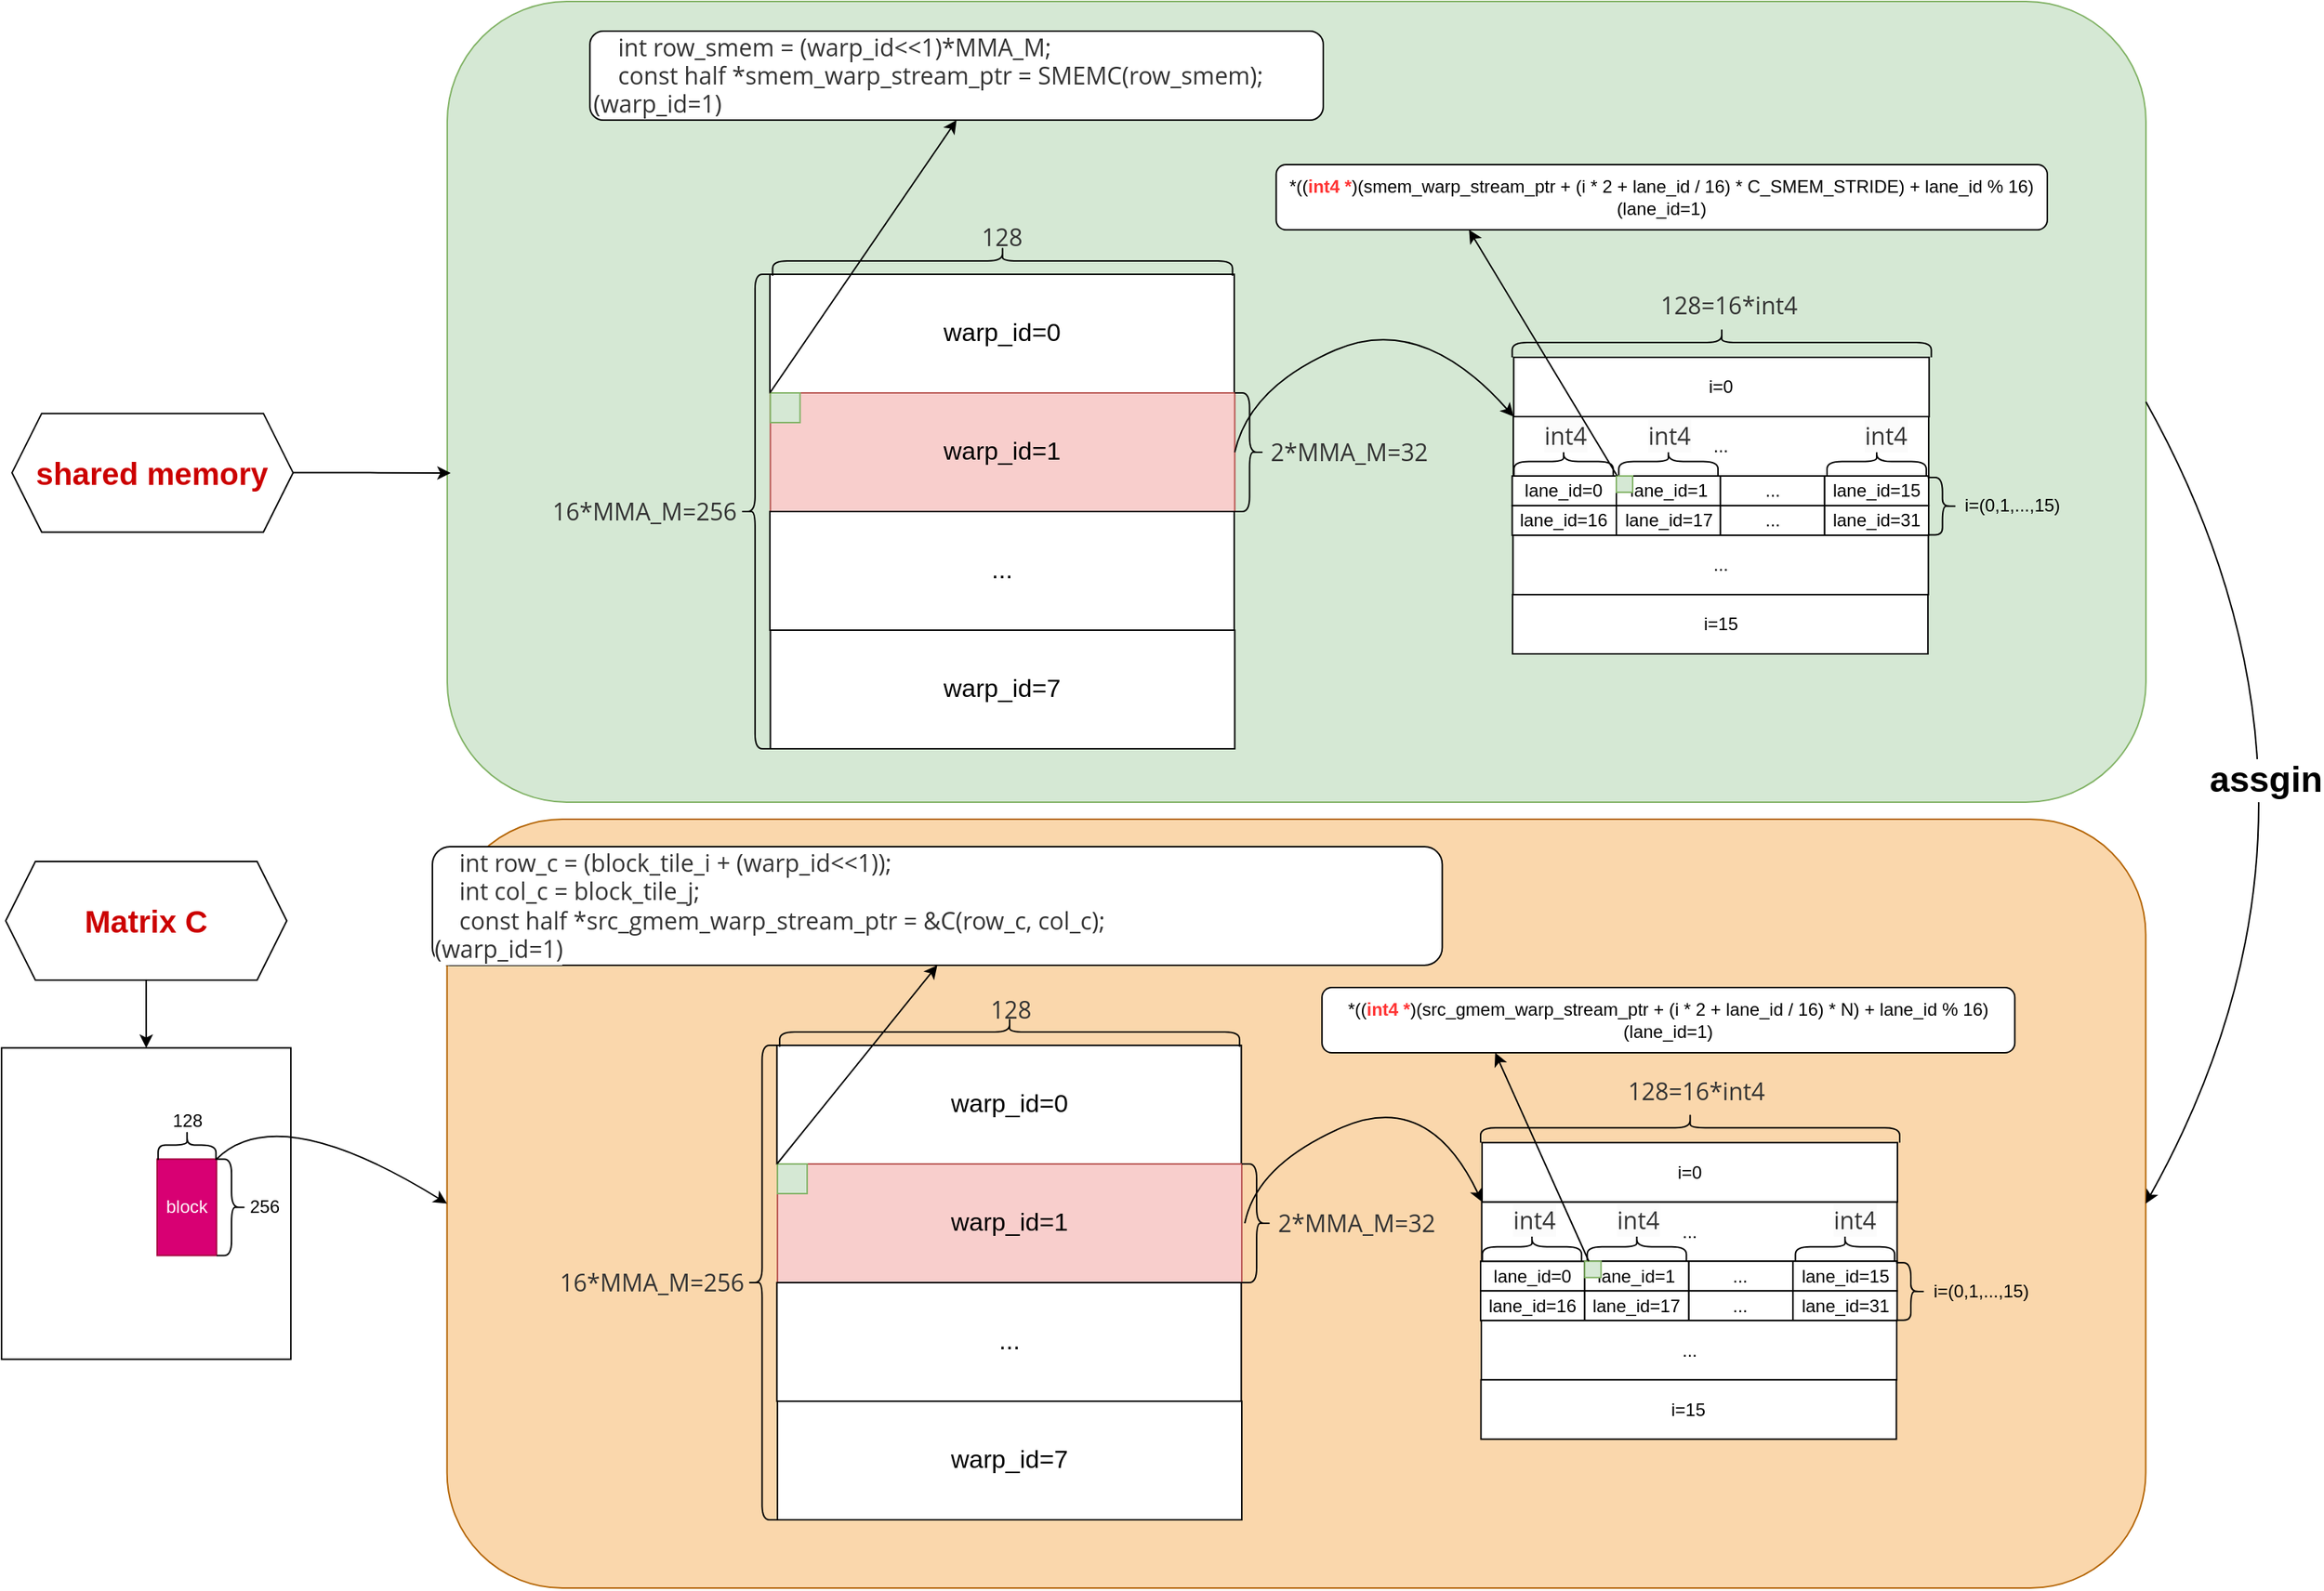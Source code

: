 <mxfile version="13.7.9" type="device"><diagram name="Page-1" id="_nR7e4XgD6fj8UJKNjDj"><mxGraphModel dx="3629" dy="-13134" grid="1" gridSize="10" guides="1" tooltips="1" connect="1" arrows="1" fold="1" page="1" pageScale="1" pageWidth="850" pageHeight="1100" math="0" shadow="0"><root><mxCell id="0"/><mxCell id="1" parent="0"/><mxCell id="BASvvJVavqTpIo9RgMH1-2063" value="" style="rounded=1;whiteSpace=wrap;html=1;fillColor=#fad7ac;strokeColor=#b46504;" parent="1" vertex="1"><mxGeometry x="-1335.67" y="14871.44" width="1145" height="518.56" as="geometry"/></mxCell><mxCell id="BASvvJVavqTpIo9RgMH1-2062" value="" style="rounded=1;whiteSpace=wrap;html=1;fillColor=#d5e8d4;strokeColor=#82b366;" parent="1" vertex="1"><mxGeometry x="-1335.52" y="14320" width="1145" height="540" as="geometry"/></mxCell><mxCell id="BASvvJVavqTpIo9RgMH1-1960" value="&lt;div&gt;&lt;font color=&quot;#333333&quot; face=&quot;open sans, clear sans, helvetica neue, helvetica, arial, segoe ui emoji, sans-serif&quot;&gt;&lt;span style=&quot;font-size: 16px&quot;&gt;&amp;nbsp; &amp;nbsp; int row_smem = (warp_id&amp;lt;&amp;lt;1)*MMA_M;&lt;/span&gt;&lt;/font&gt;&lt;/div&gt;&lt;div&gt;&lt;span style=&quot;color: rgb(51 , 51 , 51) ; font-family: &amp;#34;open sans&amp;#34; , &amp;#34;clear sans&amp;#34; , &amp;#34;helvetica neue&amp;#34; , &amp;#34;helvetica&amp;#34; , &amp;#34;arial&amp;#34; , &amp;#34;segoe ui emoji&amp;#34; , sans-serif ; font-size: 16px&quot;&gt;&amp;nbsp; &amp;nbsp; const half *smem_warp_stream_ptr = SMEMC(row_smem);&lt;/span&gt;&lt;br&gt;&lt;/div&gt;&lt;div&gt;&lt;span class=&quot;md-plain&quot; style=&quot;box-sizing: border-box ; color: rgb(51 , 51 , 51) ; font-family: &amp;#34;open sans&amp;#34; , &amp;#34;clear sans&amp;#34; , &amp;#34;helvetica neue&amp;#34; , &amp;#34;helvetica&amp;#34; , &amp;#34;arial&amp;#34; , &amp;#34;segoe ui emoji&amp;#34; , sans-serif ; font-size: 16px&quot;&gt;(warp_id=1)&lt;/span&gt;&lt;/div&gt;" style="rounded=1;whiteSpace=wrap;html=1;align=left;" parent="1" vertex="1"><mxGeometry x="-1239.36" y="14340" width="494.3" height="60" as="geometry"/></mxCell><mxCell id="BASvvJVavqTpIo9RgMH1-1961" value="&lt;font style=&quot;font-size: 17px;&quot;&gt;warp_id=0&lt;/font&gt;" style="rounded=0;whiteSpace=wrap;html=1;" parent="1" vertex="1"><mxGeometry x="-1118.06" y="14504" width="313" height="80" as="geometry"/></mxCell><mxCell id="BASvvJVavqTpIo9RgMH1-1968" value="&lt;font style=&quot;font-size: 17px;&quot;&gt;warp_id=1&lt;/font&gt;" style="rounded=0;whiteSpace=wrap;html=1;fillColor=#f8cecc;strokeColor=#b85450;" parent="1" vertex="1"><mxGeometry x="-1117.72" y="14584" width="313" height="80" as="geometry"/></mxCell><mxCell id="BASvvJVavqTpIo9RgMH1-1969" value="" style="shape=curlyBracket;whiteSpace=wrap;html=1;rounded=1;flipH=1;labelPosition=right;verticalLabelPosition=middle;align=left;verticalAlign=middle;" parent="1" vertex="1"><mxGeometry x="-804.72" y="14584" width="20" height="80" as="geometry"/></mxCell><mxCell id="BASvvJVavqTpIo9RgMH1-1970" value="&lt;span style=&quot;color: rgb(51, 51, 51); font-family: &amp;quot;Open Sans&amp;quot;, &amp;quot;Clear Sans&amp;quot;, &amp;quot;Helvetica Neue&amp;quot;, Helvetica, Arial, &amp;quot;Segoe UI Emoji&amp;quot;, sans-serif; font-size: 16px; orphans: 4; text-align: left; caret-color: rgb(51, 51, 51); white-space: pre-wrap;&quot;&gt;2*MMA_M=32&lt;/span&gt;" style="text;html=1;align=center;verticalAlign=middle;resizable=0;points=[];autosize=1;strokeColor=none;fillColor=none;" parent="1" vertex="1"><mxGeometry x="-793.2" y="14609" width="130" height="30" as="geometry"/></mxCell><mxCell id="BASvvJVavqTpIo9RgMH1-1971" value="" style="shape=curlyBracket;whiteSpace=wrap;html=1;rounded=1;flipH=1;labelPosition=right;verticalLabelPosition=middle;align=left;verticalAlign=middle;rotation=-90;" parent="1" vertex="1"><mxGeometry x="-971.22" y="14340" width="20" height="310" as="geometry"/></mxCell><mxCell id="BASvvJVavqTpIo9RgMH1-1972" value="&lt;span style=&quot;color: rgb(51, 51, 51); font-family: &amp;quot;Open Sans&amp;quot;, &amp;quot;Clear Sans&amp;quot;, &amp;quot;Helvetica Neue&amp;quot;, Helvetica, Arial, &amp;quot;Segoe UI Emoji&amp;quot;, sans-serif; font-size: 16px; orphans: 4; text-align: left; caret-color: rgb(51, 51, 51); white-space: pre-wrap;&quot;&gt;128&lt;/span&gt;" style="text;html=1;align=center;verticalAlign=middle;resizable=0;points=[];autosize=1;strokeColor=none;fillColor=none;" parent="1" vertex="1"><mxGeometry x="-986.58" y="14464" width="50" height="30" as="geometry"/></mxCell><mxCell id="BASvvJVavqTpIo9RgMH1-1973" value="&lt;font style=&quot;font-size: 17px;&quot;&gt;...&lt;/font&gt;" style="rounded=0;whiteSpace=wrap;html=1;" parent="1" vertex="1"><mxGeometry x="-1118.08" y="14664" width="313" height="80" as="geometry"/></mxCell><mxCell id="BASvvJVavqTpIo9RgMH1-1974" value="&lt;font style=&quot;font-size: 17px;&quot;&gt;warp_id=7&lt;/font&gt;" style="rounded=0;whiteSpace=wrap;html=1;" parent="1" vertex="1"><mxGeometry x="-1117.72" y="14744" width="313" height="80" as="geometry"/></mxCell><mxCell id="BASvvJVavqTpIo9RgMH1-1975" value="" style="shape=curlyBracket;whiteSpace=wrap;html=1;rounded=1;labelPosition=left;verticalLabelPosition=middle;align=right;verticalAlign=middle;" parent="1" vertex="1"><mxGeometry x="-1138.06" y="14504" width="20" height="320" as="geometry"/></mxCell><mxCell id="BASvvJVavqTpIo9RgMH1-1976" value="&lt;span style=&quot;color: rgb(51, 51, 51); font-family: &amp;quot;Open Sans&amp;quot;, &amp;quot;Clear Sans&amp;quot;, &amp;quot;Helvetica Neue&amp;quot;, Helvetica, Arial, &amp;quot;Segoe UI Emoji&amp;quot;, sans-serif; font-size: 16px; orphans: 4; text-align: left; caret-color: rgb(51, 51, 51); white-space: pre-wrap;&quot;&gt;16*MMA_M=256&lt;/span&gt;" style="text;html=1;align=center;verticalAlign=middle;resizable=0;points=[];autosize=1;strokeColor=none;fillColor=none;" parent="1" vertex="1"><mxGeometry x="-1273.06" y="14649" width="140" height="30" as="geometry"/></mxCell><mxCell id="BASvvJVavqTpIo9RgMH1-1977" value="" style="whiteSpace=wrap;html=1;aspect=fixed;fillColor=#d5e8d4;strokeColor=#82b366;" parent="1" vertex="1"><mxGeometry x="-1117.72" y="14584" width="20" height="20" as="geometry"/></mxCell><mxCell id="BASvvJVavqTpIo9RgMH1-1978" value="" style="endArrow=classic;html=1;rounded=0;entryX=0.5;entryY=1;entryDx=0;entryDy=0;exitX=0;exitY=1;exitDx=0;exitDy=0;" parent="1" source="BASvvJVavqTpIo9RgMH1-1961" target="BASvvJVavqTpIo9RgMH1-1960" edge="1"><mxGeometry width="50" height="50" relative="1" as="geometry"><mxPoint x="-1205.06" y="14504" as="sourcePoint"/><mxPoint x="-1155.06" y="14454" as="targetPoint"/></mxGeometry></mxCell><mxCell id="BASvvJVavqTpIo9RgMH1-1979" value="lane_id=0" style="rounded=0;whiteSpace=wrap;html=1;" parent="1" vertex="1"><mxGeometry x="-617.69" y="14640" width="70.19" height="20" as="geometry"/></mxCell><mxCell id="BASvvJVavqTpIo9RgMH1-1983" value="..." style="rounded=0;whiteSpace=wrap;html=1;" parent="1" vertex="1"><mxGeometry x="-616.93" y="14600" width="280" height="40" as="geometry"/></mxCell><mxCell id="BASvvJVavqTpIo9RgMH1-1984" value="i=0" style="rounded=0;whiteSpace=wrap;html=1;" parent="1" vertex="1"><mxGeometry x="-616.69" y="14560" width="280" height="40" as="geometry"/></mxCell><mxCell id="BASvvJVavqTpIo9RgMH1-1985" value="" style="shape=curlyBracket;whiteSpace=wrap;html=1;rounded=1;flipH=1;labelPosition=right;verticalLabelPosition=middle;align=left;verticalAlign=middle;rotation=-90;" parent="1" vertex="1"><mxGeometry x="-486.44" y="14408.75" width="20" height="282.5" as="geometry"/></mxCell><mxCell id="BASvvJVavqTpIo9RgMH1-1986" value="&lt;span style=&quot;color: rgb(51, 51, 51); font-family: &amp;quot;Open Sans&amp;quot;, &amp;quot;Clear Sans&amp;quot;, &amp;quot;Helvetica Neue&amp;quot;, Helvetica, Arial, &amp;quot;Segoe UI Emoji&amp;quot;, sans-serif; font-size: 16px; orphans: 4; text-align: left; caret-color: rgb(51, 51, 51); white-space: pre-wrap;&quot;&gt;128=16*int4&lt;/span&gt;" style="text;html=1;align=center;verticalAlign=middle;resizable=0;points=[];autosize=1;strokeColor=none;fillColor=none;" parent="1" vertex="1"><mxGeometry x="-526.67" y="14510" width="110" height="30" as="geometry"/></mxCell><mxCell id="BASvvJVavqTpIo9RgMH1-1987" value="lane_id=16" style="rounded=0;whiteSpace=wrap;html=1;" parent="1" vertex="1"><mxGeometry x="-617.69" y="14660" width="70.19" height="20" as="geometry"/></mxCell><mxCell id="BASvvJVavqTpIo9RgMH1-1988" value="lane_id=1" style="rounded=0;whiteSpace=wrap;html=1;" parent="1" vertex="1"><mxGeometry x="-547.5" y="14640" width="70.19" height="20" as="geometry"/></mxCell><mxCell id="BASvvJVavqTpIo9RgMH1-1989" value="..." style="rounded=0;whiteSpace=wrap;html=1;" parent="1" vertex="1"><mxGeometry x="-477.31" y="14640" width="70.19" height="20" as="geometry"/></mxCell><mxCell id="BASvvJVavqTpIo9RgMH1-1990" value="lane_id=15" style="rounded=0;whiteSpace=wrap;html=1;" parent="1" vertex="1"><mxGeometry x="-407.12" y="14640" width="70.19" height="20" as="geometry"/></mxCell><mxCell id="BASvvJVavqTpIo9RgMH1-1991" value="lane_id=17" style="rounded=0;whiteSpace=wrap;html=1;" parent="1" vertex="1"><mxGeometry x="-547.5" y="14660" width="70.19" height="20" as="geometry"/></mxCell><mxCell id="BASvvJVavqTpIo9RgMH1-1992" value="..." style="rounded=0;whiteSpace=wrap;html=1;" parent="1" vertex="1"><mxGeometry x="-477.31" y="14660" width="70.19" height="20" as="geometry"/></mxCell><mxCell id="BASvvJVavqTpIo9RgMH1-1993" value="lane_id=31" style="rounded=0;whiteSpace=wrap;html=1;" parent="1" vertex="1"><mxGeometry x="-407.12" y="14660" width="70.19" height="20" as="geometry"/></mxCell><mxCell id="BASvvJVavqTpIo9RgMH1-1994" value="" style="shape=curlyBracket;whiteSpace=wrap;html=1;rounded=1;labelPosition=left;verticalLabelPosition=middle;align=right;verticalAlign=middle;rotation=90;" parent="1" vertex="1"><mxGeometry x="-593.05" y="14596.82" width="20" height="66.88" as="geometry"/></mxCell><mxCell id="BASvvJVavqTpIo9RgMH1-1996" value="" style="shape=curlyBracket;whiteSpace=wrap;html=1;rounded=1;labelPosition=left;verticalLabelPosition=middle;align=right;verticalAlign=middle;rotation=90;" parent="1" vertex="1"><mxGeometry x="-522.41" y="14596.82" width="20" height="66.88" as="geometry"/></mxCell><mxCell id="BASvvJVavqTpIo9RgMH1-1997" value="" style="shape=curlyBracket;whiteSpace=wrap;html=1;rounded=1;labelPosition=left;verticalLabelPosition=middle;align=right;verticalAlign=middle;rotation=90;" parent="1" vertex="1"><mxGeometry x="-382.03" y="14596.82" width="20" height="66.88" as="geometry"/></mxCell><mxCell id="BASvvJVavqTpIo9RgMH1-1999" value="&lt;span style=&quot;color: rgb(51, 51, 51); font-family: &amp;quot;Open Sans&amp;quot;, &amp;quot;Clear Sans&amp;quot;, &amp;quot;Helvetica Neue&amp;quot;, Helvetica, Arial, &amp;quot;Segoe UI Emoji&amp;quot;, sans-serif; font-size: 16px; font-style: normal; font-variant-ligatures: normal; font-variant-caps: normal; font-weight: 400; letter-spacing: normal; orphans: 4; text-align: left; text-indent: 0px; text-transform: none; widows: 2; word-spacing: 0px; -webkit-text-stroke-width: 0px; caret-color: rgb(51, 51, 51); white-space: pre-wrap; background-color: rgb(251, 251, 251); text-decoration-thickness: initial; text-decoration-style: initial; text-decoration-color: initial; display: inline !important; float: none;&quot;&gt;int4&lt;/span&gt;" style="text;whiteSpace=wrap;html=1;" parent="1" vertex="1"><mxGeometry x="-598.05" y="14596.82" width="30" height="30" as="geometry"/></mxCell><mxCell id="BASvvJVavqTpIo9RgMH1-2000" value="&lt;span style=&quot;color: rgb(51, 51, 51); font-family: &amp;quot;Open Sans&amp;quot;, &amp;quot;Clear Sans&amp;quot;, &amp;quot;Helvetica Neue&amp;quot;, Helvetica, Arial, &amp;quot;Segoe UI Emoji&amp;quot;, sans-serif; font-size: 16px; font-style: normal; font-variant-ligatures: normal; font-variant-caps: normal; font-weight: 400; letter-spacing: normal; orphans: 4; text-align: left; text-indent: 0px; text-transform: none; widows: 2; word-spacing: 0px; -webkit-text-stroke-width: 0px; caret-color: rgb(51, 51, 51); white-space: pre-wrap; background-color: rgb(251, 251, 251); text-decoration-thickness: initial; text-decoration-style: initial; text-decoration-color: initial; display: inline !important; float: none;&quot;&gt;int4&lt;/span&gt;" style="text;whiteSpace=wrap;html=1;" parent="1" vertex="1"><mxGeometry x="-527.69" y="14596.82" width="30" height="30" as="geometry"/></mxCell><mxCell id="BASvvJVavqTpIo9RgMH1-2001" value="&lt;span style=&quot;color: rgb(51, 51, 51); font-family: &amp;quot;Open Sans&amp;quot;, &amp;quot;Clear Sans&amp;quot;, &amp;quot;Helvetica Neue&amp;quot;, Helvetica, Arial, &amp;quot;Segoe UI Emoji&amp;quot;, sans-serif; font-size: 16px; font-style: normal; font-variant-ligatures: normal; font-variant-caps: normal; font-weight: 400; letter-spacing: normal; orphans: 4; text-align: left; text-indent: 0px; text-transform: none; widows: 2; word-spacing: 0px; -webkit-text-stroke-width: 0px; caret-color: rgb(51, 51, 51); white-space: pre-wrap; background-color: rgb(251, 251, 251); text-decoration-thickness: initial; text-decoration-style: initial; text-decoration-color: initial; display: inline !important; float: none;&quot;&gt;int4&lt;/span&gt;" style="text;whiteSpace=wrap;html=1;" parent="1" vertex="1"><mxGeometry x="-382.03" y="14596.82" width="30" height="30" as="geometry"/></mxCell><mxCell id="BASvvJVavqTpIo9RgMH1-2003" value="..." style="rounded=0;whiteSpace=wrap;html=1;" parent="1" vertex="1"><mxGeometry x="-617.19" y="14680" width="280" height="40" as="geometry"/></mxCell><mxCell id="BASvvJVavqTpIo9RgMH1-2004" value="i=15" style="rounded=0;whiteSpace=wrap;html=1;" parent="1" vertex="1"><mxGeometry x="-617.44" y="14720" width="280" height="40" as="geometry"/></mxCell><mxCell id="BASvvJVavqTpIo9RgMH1-2005" value="" style="shape=curlyBracket;whiteSpace=wrap;html=1;rounded=1;flipH=1;labelPosition=right;verticalLabelPosition=middle;align=left;verticalAlign=middle;" parent="1" vertex="1"><mxGeometry x="-337.67" y="14641" width="20" height="38.75" as="geometry"/></mxCell><mxCell id="BASvvJVavqTpIo9RgMH1-2009" value="i=(0,1,...,15)" style="text;html=1;align=center;verticalAlign=middle;resizable=0;points=[];autosize=1;strokeColor=none;fillColor=none;" parent="1" vertex="1"><mxGeometry x="-325.7" y="14645.38" width="90" height="30" as="geometry"/></mxCell><mxCell id="BASvvJVavqTpIo9RgMH1-2010" value="" style="rounded=0;whiteSpace=wrap;html=1;" parent="1" vertex="1"><mxGeometry x="-1635.92" y="15025.72" width="195" height="210" as="geometry"/></mxCell><mxCell id="BASvvJVavqTpIo9RgMH1-2011" value="block" style="rounded=0;whiteSpace=wrap;html=1;fillColor=#d80073;fontColor=#ffffff;strokeColor=#A50040;" parent="1" vertex="1"><mxGeometry x="-1531.08" y="15100.72" width="40" height="65" as="geometry"/></mxCell><mxCell id="BASvvJVavqTpIo9RgMH1-2014" value="&lt;font style=&quot;font-size: 17px;&quot;&gt;warp_id=0&lt;/font&gt;" style="rounded=0;whiteSpace=wrap;html=1;" parent="1" vertex="1"><mxGeometry x="-1113.29" y="15024" width="313" height="80" as="geometry"/></mxCell><mxCell id="BASvvJVavqTpIo9RgMH1-2015" value="&lt;font style=&quot;font-size: 17px;&quot;&gt;warp_id=1&lt;/font&gt;" style="rounded=0;whiteSpace=wrap;html=1;fillColor=#f8cecc;strokeColor=#b85450;" parent="1" vertex="1"><mxGeometry x="-1112.95" y="15104" width="313" height="80" as="geometry"/></mxCell><mxCell id="BASvvJVavqTpIo9RgMH1-2016" value="" style="shape=curlyBracket;whiteSpace=wrap;html=1;rounded=1;flipH=1;labelPosition=right;verticalLabelPosition=middle;align=left;verticalAlign=middle;" parent="1" vertex="1"><mxGeometry x="-799.95" y="15104" width="20" height="80" as="geometry"/></mxCell><mxCell id="BASvvJVavqTpIo9RgMH1-2017" value="&lt;span style=&quot;color: rgb(51, 51, 51); font-family: &amp;quot;Open Sans&amp;quot;, &amp;quot;Clear Sans&amp;quot;, &amp;quot;Helvetica Neue&amp;quot;, Helvetica, Arial, &amp;quot;Segoe UI Emoji&amp;quot;, sans-serif; font-size: 16px; orphans: 4; text-align: left; caret-color: rgb(51, 51, 51); white-space: pre-wrap;&quot;&gt;2*MMA_M=32&lt;/span&gt;" style="text;html=1;align=center;verticalAlign=middle;resizable=0;points=[];autosize=1;strokeColor=none;fillColor=none;" parent="1" vertex="1"><mxGeometry x="-788.43" y="15129" width="130" height="30" as="geometry"/></mxCell><mxCell id="BASvvJVavqTpIo9RgMH1-2018" value="" style="shape=curlyBracket;whiteSpace=wrap;html=1;rounded=1;flipH=1;labelPosition=right;verticalLabelPosition=middle;align=left;verticalAlign=middle;rotation=-90;" parent="1" vertex="1"><mxGeometry x="-966.45" y="14860" width="20" height="310" as="geometry"/></mxCell><mxCell id="BASvvJVavqTpIo9RgMH1-2019" value="&lt;span style=&quot;color: rgb(51, 51, 51); font-family: &amp;quot;Open Sans&amp;quot;, &amp;quot;Clear Sans&amp;quot;, &amp;quot;Helvetica Neue&amp;quot;, Helvetica, Arial, &amp;quot;Segoe UI Emoji&amp;quot;, sans-serif; font-size: 16px; orphans: 4; text-align: left; caret-color: rgb(51, 51, 51); white-space: pre-wrap;&quot;&gt;128&lt;/span&gt;" style="text;html=1;align=center;verticalAlign=middle;resizable=0;points=[];autosize=1;strokeColor=none;fillColor=none;" parent="1" vertex="1"><mxGeometry x="-981.45" y="14985" width="50" height="30" as="geometry"/></mxCell><mxCell id="BASvvJVavqTpIo9RgMH1-2020" value="&lt;font style=&quot;font-size: 17px;&quot;&gt;...&lt;/font&gt;" style="rounded=0;whiteSpace=wrap;html=1;" parent="1" vertex="1"><mxGeometry x="-1113.31" y="15184" width="313" height="80" as="geometry"/></mxCell><mxCell id="BASvvJVavqTpIo9RgMH1-2021" value="&lt;font style=&quot;font-size: 17px;&quot;&gt;warp_id=7&lt;/font&gt;" style="rounded=0;whiteSpace=wrap;html=1;" parent="1" vertex="1"><mxGeometry x="-1112.95" y="15264" width="313" height="80" as="geometry"/></mxCell><mxCell id="BASvvJVavqTpIo9RgMH1-2022" value="" style="shape=curlyBracket;whiteSpace=wrap;html=1;rounded=1;labelPosition=left;verticalLabelPosition=middle;align=right;verticalAlign=middle;" parent="1" vertex="1"><mxGeometry x="-1133.29" y="15024" width="20" height="320" as="geometry"/></mxCell><mxCell id="BASvvJVavqTpIo9RgMH1-2023" value="&lt;span style=&quot;color: rgb(51, 51, 51); font-family: &amp;quot;Open Sans&amp;quot;, &amp;quot;Clear Sans&amp;quot;, &amp;quot;Helvetica Neue&amp;quot;, Helvetica, Arial, &amp;quot;Segoe UI Emoji&amp;quot;, sans-serif; font-size: 16px; orphans: 4; text-align: left; caret-color: rgb(51, 51, 51); white-space: pre-wrap;&quot;&gt;16*MMA_M=256&lt;/span&gt;" style="text;html=1;align=center;verticalAlign=middle;resizable=0;points=[];autosize=1;strokeColor=none;fillColor=none;" parent="1" vertex="1"><mxGeometry x="-1268.29" y="15169" width="140" height="30" as="geometry"/></mxCell><mxCell id="BASvvJVavqTpIo9RgMH1-2024" value="" style="whiteSpace=wrap;html=1;aspect=fixed;fillColor=#d5e8d4;strokeColor=#82b366;" parent="1" vertex="1"><mxGeometry x="-1112.95" y="15104" width="20" height="20" as="geometry"/></mxCell><mxCell id="BASvvJVavqTpIo9RgMH1-2025" value="" style="shape=curlyBracket;whiteSpace=wrap;html=1;rounded=1;flipH=1;labelPosition=right;verticalLabelPosition=middle;align=left;verticalAlign=middle;" parent="1" vertex="1"><mxGeometry x="-1490.92" y="15100.72" width="20" height="65" as="geometry"/></mxCell><mxCell id="BASvvJVavqTpIo9RgMH1-2026" value="256" style="text;html=1;align=center;verticalAlign=middle;resizable=0;points=[];autosize=1;strokeColor=none;fillColor=none;" parent="1" vertex="1"><mxGeometry x="-1479.45" y="15118.22" width="40" height="30" as="geometry"/></mxCell><mxCell id="BASvvJVavqTpIo9RgMH1-2027" value="" style="shape=curlyBracket;whiteSpace=wrap;html=1;rounded=1;labelPosition=left;verticalLabelPosition=middle;align=right;verticalAlign=middle;rotation=90;" parent="1" vertex="1"><mxGeometry x="-1520.91" y="15071.72" width="20" height="39" as="geometry"/></mxCell><mxCell id="BASvvJVavqTpIo9RgMH1-2028" value="128" style="text;html=1;align=center;verticalAlign=middle;resizable=0;points=[];autosize=1;strokeColor=none;fillColor=none;" parent="1" vertex="1"><mxGeometry x="-1531.08" y="15059.72" width="40" height="30" as="geometry"/></mxCell><mxCell id="BASvvJVavqTpIo9RgMH1-2029" value="&lt;div&gt;&lt;font color=&quot;#cc0000&quot; style=&quot;font-size: 21px;&quot;&gt;&lt;b&gt;shared memory&lt;/b&gt;&lt;/font&gt;&lt;/div&gt;" style="shape=hexagon;perimeter=hexagonPerimeter2;whiteSpace=wrap;html=1;fixedSize=1;" parent="1" vertex="1"><mxGeometry x="-1628.9" y="14597.82" width="189.45" height="80" as="geometry"/></mxCell><mxCell id="BASvvJVavqTpIo9RgMH1-2030" value="" style="curved=1;endArrow=classic;html=1;rounded=0;exitX=1;exitY=0.5;exitDx=0;exitDy=0;entryX=0;entryY=1;entryDx=0;entryDy=0;" parent="1" source="BASvvJVavqTpIo9RgMH1-1968" target="BASvvJVavqTpIo9RgMH1-1984" edge="1"><mxGeometry width="50" height="50" relative="1" as="geometry"><mxPoint x="-638.69" y="14430" as="sourcePoint"/><mxPoint x="-588.69" y="14380" as="targetPoint"/><Array as="points"><mxPoint x="-794.69" y="14580"/><mxPoint x="-678.69" y="14530"/></Array></mxGeometry></mxCell><mxCell id="BASvvJVavqTpIo9RgMH1-2031" value="&lt;div&gt;&lt;font color=&quot;#333333&quot; face=&quot;open sans, clear sans, helvetica neue, helvetica, arial, segoe ui emoji, sans-serif&quot;&gt;&lt;span style=&quot;font-size: 16px&quot;&gt;&amp;nbsp; &amp;nbsp; int row_c = (block_tile_i + (warp_id&amp;lt;&amp;lt;1));&lt;/span&gt;&lt;/font&gt;&lt;/div&gt;&lt;div&gt;&lt;font color=&quot;#333333&quot; face=&quot;open sans, clear sans, helvetica neue, helvetica, arial, segoe ui emoji, sans-serif&quot;&gt;&lt;span style=&quot;font-size: 16px&quot;&gt;&amp;nbsp; &amp;nbsp; int col_c = block_tile_j;&lt;/span&gt;&lt;/font&gt;&lt;/div&gt;&lt;div&gt;&lt;font color=&quot;#333333&quot; face=&quot;open sans, clear sans, helvetica neue, helvetica, arial, segoe ui emoji, sans-serif&quot;&gt;&lt;span style=&quot;font-size: 16px&quot;&gt;&amp;nbsp; &amp;nbsp; const half *src_gmem_warp_stream_ptr = &amp;amp;C(row_c, col_c);&lt;/span&gt;&lt;/font&gt;&lt;/div&gt;&lt;div&gt;&lt;div&gt;&lt;span style=&quot;color: rgb(51 , 51 , 51) ; font-family: &amp;#34;open sans&amp;#34; , &amp;#34;clear sans&amp;#34; , &amp;#34;helvetica neue&amp;#34; , &amp;#34;helvetica&amp;#34; , &amp;#34;arial&amp;#34; , &amp;#34;segoe ui emoji&amp;#34; , sans-serif ; font-size: 16px ; background-color: rgb(255 , 255 , 255)&quot;&gt;(warp_id=1)&lt;/span&gt;&lt;/div&gt;&lt;/div&gt;" style="rounded=1;whiteSpace=wrap;html=1;align=left;" parent="1" vertex="1"><mxGeometry x="-1345.54" y="14890" width="680.7" height="80" as="geometry"/></mxCell><mxCell id="BASvvJVavqTpIo9RgMH1-2032" value="" style="endArrow=classic;html=1;rounded=0;entryX=0.5;entryY=1;entryDx=0;entryDy=0;exitX=0;exitY=1;exitDx=0;exitDy=0;" parent="1" source="BASvvJVavqTpIo9RgMH1-2014" target="BASvvJVavqTpIo9RgMH1-2031" edge="1"><mxGeometry width="50" height="50" relative="1" as="geometry"><mxPoint x="-1108" y="14594" as="sourcePoint"/><mxPoint x="-982" y="14410" as="targetPoint"/></mxGeometry></mxCell><mxCell id="BASvvJVavqTpIo9RgMH1-2033" value="*((&lt;b style=&quot;color: rgb(255, 51, 51);&quot;&gt;int4 *&lt;/b&gt;)(src_gmem_warp_stream_ptr + (i * 2 + lane_id / 16) * N) + lane_id % 16)&lt;div&gt;(lane_id=1)&lt;/div&gt;" style="rounded=1;whiteSpace=wrap;html=1;" parent="1" vertex="1"><mxGeometry x="-745.9" y="14985" width="467" height="44" as="geometry"/></mxCell><mxCell id="BASvvJVavqTpIo9RgMH1-2034" value="" style="whiteSpace=wrap;html=1;aspect=fixed;fillColor=#d5e8d4;strokeColor=#82b366;" parent="1" vertex="1"><mxGeometry x="-547.5" y="14640" width="11" height="11" as="geometry"/></mxCell><mxCell id="BASvvJVavqTpIo9RgMH1-2037" value="lane_id=0" style="rounded=0;whiteSpace=wrap;html=1;" parent="1" vertex="1"><mxGeometry x="-639" y="15169.62" width="70.19" height="20" as="geometry"/></mxCell><mxCell id="BASvvJVavqTpIo9RgMH1-2038" value="..." style="rounded=0;whiteSpace=wrap;html=1;" parent="1" vertex="1"><mxGeometry x="-638.24" y="15129.62" width="280" height="40" as="geometry"/></mxCell><mxCell id="BASvvJVavqTpIo9RgMH1-2039" value="i=0" style="rounded=0;whiteSpace=wrap;html=1;" parent="1" vertex="1"><mxGeometry x="-638" y="15089.62" width="280" height="40" as="geometry"/></mxCell><mxCell id="BASvvJVavqTpIo9RgMH1-2040" value="" style="shape=curlyBracket;whiteSpace=wrap;html=1;rounded=1;flipH=1;labelPosition=right;verticalLabelPosition=middle;align=left;verticalAlign=middle;rotation=-90;" parent="1" vertex="1"><mxGeometry x="-507.75" y="14938.37" width="20" height="282.5" as="geometry"/></mxCell><mxCell id="BASvvJVavqTpIo9RgMH1-2041" value="lane_id=16" style="rounded=0;whiteSpace=wrap;html=1;" parent="1" vertex="1"><mxGeometry x="-639" y="15189.62" width="70.19" height="20" as="geometry"/></mxCell><mxCell id="BASvvJVavqTpIo9RgMH1-2042" value="lane_id=1" style="rounded=0;whiteSpace=wrap;html=1;" parent="1" vertex="1"><mxGeometry x="-568.81" y="15169.62" width="70.19" height="20" as="geometry"/></mxCell><mxCell id="BASvvJVavqTpIo9RgMH1-2043" value="..." style="rounded=0;whiteSpace=wrap;html=1;" parent="1" vertex="1"><mxGeometry x="-498.62" y="15169.62" width="70.19" height="20" as="geometry"/></mxCell><mxCell id="BASvvJVavqTpIo9RgMH1-2044" value="lane_id=15" style="rounded=0;whiteSpace=wrap;html=1;" parent="1" vertex="1"><mxGeometry x="-428.43" y="15169.62" width="70.19" height="20" as="geometry"/></mxCell><mxCell id="BASvvJVavqTpIo9RgMH1-2045" value="lane_id=17" style="rounded=0;whiteSpace=wrap;html=1;" parent="1" vertex="1"><mxGeometry x="-568.81" y="15189.62" width="70.19" height="20" as="geometry"/></mxCell><mxCell id="BASvvJVavqTpIo9RgMH1-2046" value="..." style="rounded=0;whiteSpace=wrap;html=1;" parent="1" vertex="1"><mxGeometry x="-498.62" y="15189.62" width="70.19" height="20" as="geometry"/></mxCell><mxCell id="BASvvJVavqTpIo9RgMH1-2047" value="lane_id=31" style="rounded=0;whiteSpace=wrap;html=1;" parent="1" vertex="1"><mxGeometry x="-428.43" y="15189.62" width="70.19" height="20" as="geometry"/></mxCell><mxCell id="BASvvJVavqTpIo9RgMH1-2048" value="" style="shape=curlyBracket;whiteSpace=wrap;html=1;rounded=1;labelPosition=left;verticalLabelPosition=middle;align=right;verticalAlign=middle;rotation=90;" parent="1" vertex="1"><mxGeometry x="-614.36" y="15126.44" width="20" height="66.88" as="geometry"/></mxCell><mxCell id="BASvvJVavqTpIo9RgMH1-2049" value="" style="shape=curlyBracket;whiteSpace=wrap;html=1;rounded=1;labelPosition=left;verticalLabelPosition=middle;align=right;verticalAlign=middle;rotation=90;" parent="1" vertex="1"><mxGeometry x="-543.72" y="15126.44" width="20" height="66.88" as="geometry"/></mxCell><mxCell id="BASvvJVavqTpIo9RgMH1-2050" value="" style="shape=curlyBracket;whiteSpace=wrap;html=1;rounded=1;labelPosition=left;verticalLabelPosition=middle;align=right;verticalAlign=middle;rotation=90;" parent="1" vertex="1"><mxGeometry x="-403.34" y="15126.44" width="20" height="66.88" as="geometry"/></mxCell><mxCell id="BASvvJVavqTpIo9RgMH1-2051" value="&lt;span style=&quot;color: rgb(51, 51, 51); font-family: &amp;quot;Open Sans&amp;quot;, &amp;quot;Clear Sans&amp;quot;, &amp;quot;Helvetica Neue&amp;quot;, Helvetica, Arial, &amp;quot;Segoe UI Emoji&amp;quot;, sans-serif; font-size: 16px; font-style: normal; font-variant-ligatures: normal; font-variant-caps: normal; font-weight: 400; letter-spacing: normal; orphans: 4; text-align: left; text-indent: 0px; text-transform: none; widows: 2; word-spacing: 0px; -webkit-text-stroke-width: 0px; caret-color: rgb(51, 51, 51); white-space: pre-wrap; background-color: rgb(251, 251, 251); text-decoration-thickness: initial; text-decoration-style: initial; text-decoration-color: initial; display: inline !important; float: none;&quot;&gt;int4&lt;/span&gt;" style="text;whiteSpace=wrap;html=1;" parent="1" vertex="1"><mxGeometry x="-619.36" y="15126.44" width="30" height="30" as="geometry"/></mxCell><mxCell id="BASvvJVavqTpIo9RgMH1-2052" value="&lt;span style=&quot;color: rgb(51, 51, 51); font-family: &amp;quot;Open Sans&amp;quot;, &amp;quot;Clear Sans&amp;quot;, &amp;quot;Helvetica Neue&amp;quot;, Helvetica, Arial, &amp;quot;Segoe UI Emoji&amp;quot;, sans-serif; font-size: 16px; font-style: normal; font-variant-ligatures: normal; font-variant-caps: normal; font-weight: 400; letter-spacing: normal; orphans: 4; text-align: left; text-indent: 0px; text-transform: none; widows: 2; word-spacing: 0px; -webkit-text-stroke-width: 0px; caret-color: rgb(51, 51, 51); white-space: pre-wrap; background-color: rgb(251, 251, 251); text-decoration-thickness: initial; text-decoration-style: initial; text-decoration-color: initial; display: inline !important; float: none;&quot;&gt;int4&lt;/span&gt;" style="text;whiteSpace=wrap;html=1;" parent="1" vertex="1"><mxGeometry x="-549" y="15126.44" width="30" height="30" as="geometry"/></mxCell><mxCell id="BASvvJVavqTpIo9RgMH1-2053" value="&lt;span style=&quot;color: rgb(51, 51, 51); font-family: &amp;quot;Open Sans&amp;quot;, &amp;quot;Clear Sans&amp;quot;, &amp;quot;Helvetica Neue&amp;quot;, Helvetica, Arial, &amp;quot;Segoe UI Emoji&amp;quot;, sans-serif; font-size: 16px; font-style: normal; font-variant-ligatures: normal; font-variant-caps: normal; font-weight: 400; letter-spacing: normal; orphans: 4; text-align: left; text-indent: 0px; text-transform: none; widows: 2; word-spacing: 0px; -webkit-text-stroke-width: 0px; caret-color: rgb(51, 51, 51); white-space: pre-wrap; background-color: rgb(251, 251, 251); text-decoration-thickness: initial; text-decoration-style: initial; text-decoration-color: initial; display: inline !important; float: none;&quot;&gt;int4&lt;/span&gt;" style="text;whiteSpace=wrap;html=1;" parent="1" vertex="1"><mxGeometry x="-403.34" y="15126.44" width="30" height="30" as="geometry"/></mxCell><mxCell id="BASvvJVavqTpIo9RgMH1-2054" value="..." style="rounded=0;whiteSpace=wrap;html=1;" parent="1" vertex="1"><mxGeometry x="-638.5" y="15209.62" width="280" height="40" as="geometry"/></mxCell><mxCell id="BASvvJVavqTpIo9RgMH1-2055" value="i=15" style="rounded=0;whiteSpace=wrap;html=1;" parent="1" vertex="1"><mxGeometry x="-638.75" y="15249.62" width="280" height="40" as="geometry"/></mxCell><mxCell id="BASvvJVavqTpIo9RgMH1-2056" value="" style="shape=curlyBracket;whiteSpace=wrap;html=1;rounded=1;flipH=1;labelPosition=right;verticalLabelPosition=middle;align=left;verticalAlign=middle;" parent="1" vertex="1"><mxGeometry x="-358.98" y="15170.62" width="20" height="38.75" as="geometry"/></mxCell><mxCell id="BASvvJVavqTpIo9RgMH1-2057" value="i=(0,1,...,15)" style="text;html=1;align=center;verticalAlign=middle;resizable=0;points=[];autosize=1;strokeColor=none;fillColor=none;" parent="1" vertex="1"><mxGeometry x="-347.01" y="15175" width="90" height="30" as="geometry"/></mxCell><mxCell id="BASvvJVavqTpIo9RgMH1-2058" value="" style="whiteSpace=wrap;html=1;aspect=fixed;fillColor=#d5e8d4;strokeColor=#82b366;" parent="1" vertex="1"><mxGeometry x="-568.81" y="15169.62" width="11" height="11" as="geometry"/></mxCell><mxCell id="BASvvJVavqTpIo9RgMH1-2059" value="&lt;span style=&quot;color: rgb(51, 51, 51); font-family: &amp;quot;Open Sans&amp;quot;, &amp;quot;Clear Sans&amp;quot;, &amp;quot;Helvetica Neue&amp;quot;, Helvetica, Arial, &amp;quot;Segoe UI Emoji&amp;quot;, sans-serif; font-size: 16px; orphans: 4; text-align: left; caret-color: rgb(51, 51, 51); white-space: pre-wrap;&quot;&gt;128=16*int4&lt;/span&gt;" style="text;html=1;align=center;verticalAlign=middle;resizable=0;points=[];autosize=1;strokeColor=none;fillColor=none;" parent="1" vertex="1"><mxGeometry x="-549.0" y="15040" width="110" height="30" as="geometry"/></mxCell><mxCell id="BASvvJVavqTpIo9RgMH1-2060" value="&lt;div&gt;*((&lt;b&gt;&lt;font color=&quot;#ff3333&quot;&gt;int4 *&lt;/font&gt;&lt;/b&gt;)(smem_warp_stream_ptr + (i * 2 + lane_id / 16) * C_SMEM_STRIDE) + lane_id % 16)&lt;/div&gt;&lt;div&gt;(lane_id=1)&lt;/div&gt;" style="rounded=1;whiteSpace=wrap;html=1;" parent="1" vertex="1"><mxGeometry x="-776.76" y="14430" width="519.75" height="44" as="geometry"/></mxCell><mxCell id="BASvvJVavqTpIo9RgMH1-2064" style="edgeStyle=orthogonalEdgeStyle;rounded=0;orthogonalLoop=1;jettySize=auto;html=1;entryX=0.002;entryY=0.589;entryDx=0;entryDy=0;entryPerimeter=0;" parent="1" source="BASvvJVavqTpIo9RgMH1-2029" target="BASvvJVavqTpIo9RgMH1-2062" edge="1"><mxGeometry relative="1" as="geometry"/></mxCell><mxCell id="BASvvJVavqTpIo9RgMH1-2065" value="" style="curved=1;endArrow=classic;html=1;rounded=0;exitX=1;exitY=0;exitDx=0;exitDy=0;entryX=0;entryY=0.5;entryDx=0;entryDy=0;" parent="1" source="BASvvJVavqTpIo9RgMH1-2011" target="BASvvJVavqTpIo9RgMH1-2063" edge="1"><mxGeometry width="50" height="50" relative="1" as="geometry"><mxPoint x="-1550" y="14930" as="sourcePoint"/><mxPoint x="-1500" y="14880" as="targetPoint"/><Array as="points"><mxPoint x="-1450" y="15060"/></Array></mxGeometry></mxCell><mxCell id="BASvvJVavqTpIo9RgMH1-2067" style="edgeStyle=orthogonalEdgeStyle;rounded=0;orthogonalLoop=1;jettySize=auto;html=1;entryX=0.5;entryY=0;entryDx=0;entryDy=0;" parent="1" source="BASvvJVavqTpIo9RgMH1-2066" target="BASvvJVavqTpIo9RgMH1-2010" edge="1"><mxGeometry relative="1" as="geometry"/></mxCell><mxCell id="BASvvJVavqTpIo9RgMH1-2066" value="&lt;div&gt;&lt;font color=&quot;#cc0000&quot; style=&quot;font-size: 21px;&quot;&gt;&lt;b&gt;Matrix C&lt;/b&gt;&lt;/font&gt;&lt;/div&gt;" style="shape=hexagon;perimeter=hexagonPerimeter2;whiteSpace=wrap;html=1;fixedSize=1;" parent="1" vertex="1"><mxGeometry x="-1633.15" y="14900" width="189.45" height="80" as="geometry"/></mxCell><mxCell id="BASvvJVavqTpIo9RgMH1-2068" value="" style="curved=1;endArrow=classic;html=1;rounded=0;exitX=1;exitY=0.5;exitDx=0;exitDy=0;entryX=1;entryY=0.5;entryDx=0;entryDy=0;" parent="1" source="BASvvJVavqTpIo9RgMH1-2062" target="BASvvJVavqTpIo9RgMH1-2063" edge="1"><mxGeometry width="50" height="50" relative="1" as="geometry"><mxPoint x="-90" y="14600" as="sourcePoint"/><mxPoint x="-120" y="14780" as="targetPoint"/><Array as="points"><mxPoint x="-40" y="14860"/></Array></mxGeometry></mxCell><mxCell id="BASvvJVavqTpIo9RgMH1-2070" value="&lt;font style=&quot;font-size: 24px;&quot;&gt;&lt;b&gt;assgin&lt;/b&gt;&lt;/font&gt;" style="edgeLabel;html=1;align=center;verticalAlign=middle;resizable=0;points=[];" parent="BASvvJVavqTpIo9RgMH1-2068" vertex="1" connectable="0"><mxGeometry x="-0.156" y="-54" relative="1" as="geometry"><mxPoint as="offset"/></mxGeometry></mxCell><mxCell id="BASvvJVavqTpIo9RgMH1-2069" value="" style="curved=1;endArrow=classic;html=1;rounded=0;exitX=0.9;exitY=0.5;exitDx=0;exitDy=0;entryX=0;entryY=1;entryDx=0;entryDy=0;exitPerimeter=0;" parent="1" source="BASvvJVavqTpIo9RgMH1-2016" target="BASvvJVavqTpIo9RgMH1-2039" edge="1"><mxGeometry width="50" height="50" relative="1" as="geometry"><mxPoint x="-800.29" y="15148.22" as="sourcePoint"/><mxPoint x="-612.29" y="15124.22" as="targetPoint"/><Array as="points"><mxPoint x="-789.98" y="15104.22"/><mxPoint x="-673.98" y="15054.22"/></Array></mxGeometry></mxCell><mxCell id="R3JpHnB4mjBOynfH0rHO-1" value="" style="endArrow=classic;html=1;rounded=0;exitX=0.25;exitY=1;exitDx=0;exitDy=0;entryX=0.25;entryY=1;entryDx=0;entryDy=0;" parent="1" source="BASvvJVavqTpIo9RgMH1-1983" target="BASvvJVavqTpIo9RgMH1-2060" edge="1"><mxGeometry width="50" height="50" relative="1" as="geometry"><mxPoint x="-710" y="14540" as="sourcePoint"/><mxPoint x="-660" y="14490" as="targetPoint"/></mxGeometry></mxCell><mxCell id="R3JpHnB4mjBOynfH0rHO-2" value="" style="endArrow=classic;html=1;rounded=0;exitX=0.25;exitY=0;exitDx=0;exitDy=0;entryX=0.25;entryY=1;entryDx=0;entryDy=0;" parent="1" source="BASvvJVavqTpIo9RgMH1-2058" target="BASvvJVavqTpIo9RgMH1-2033" edge="1"><mxGeometry width="50" height="50" relative="1" as="geometry"><mxPoint x="-650" y="14880" as="sourcePoint"/><mxPoint x="-600" y="14830" as="targetPoint"/></mxGeometry></mxCell></root></mxGraphModel></diagram></mxfile>